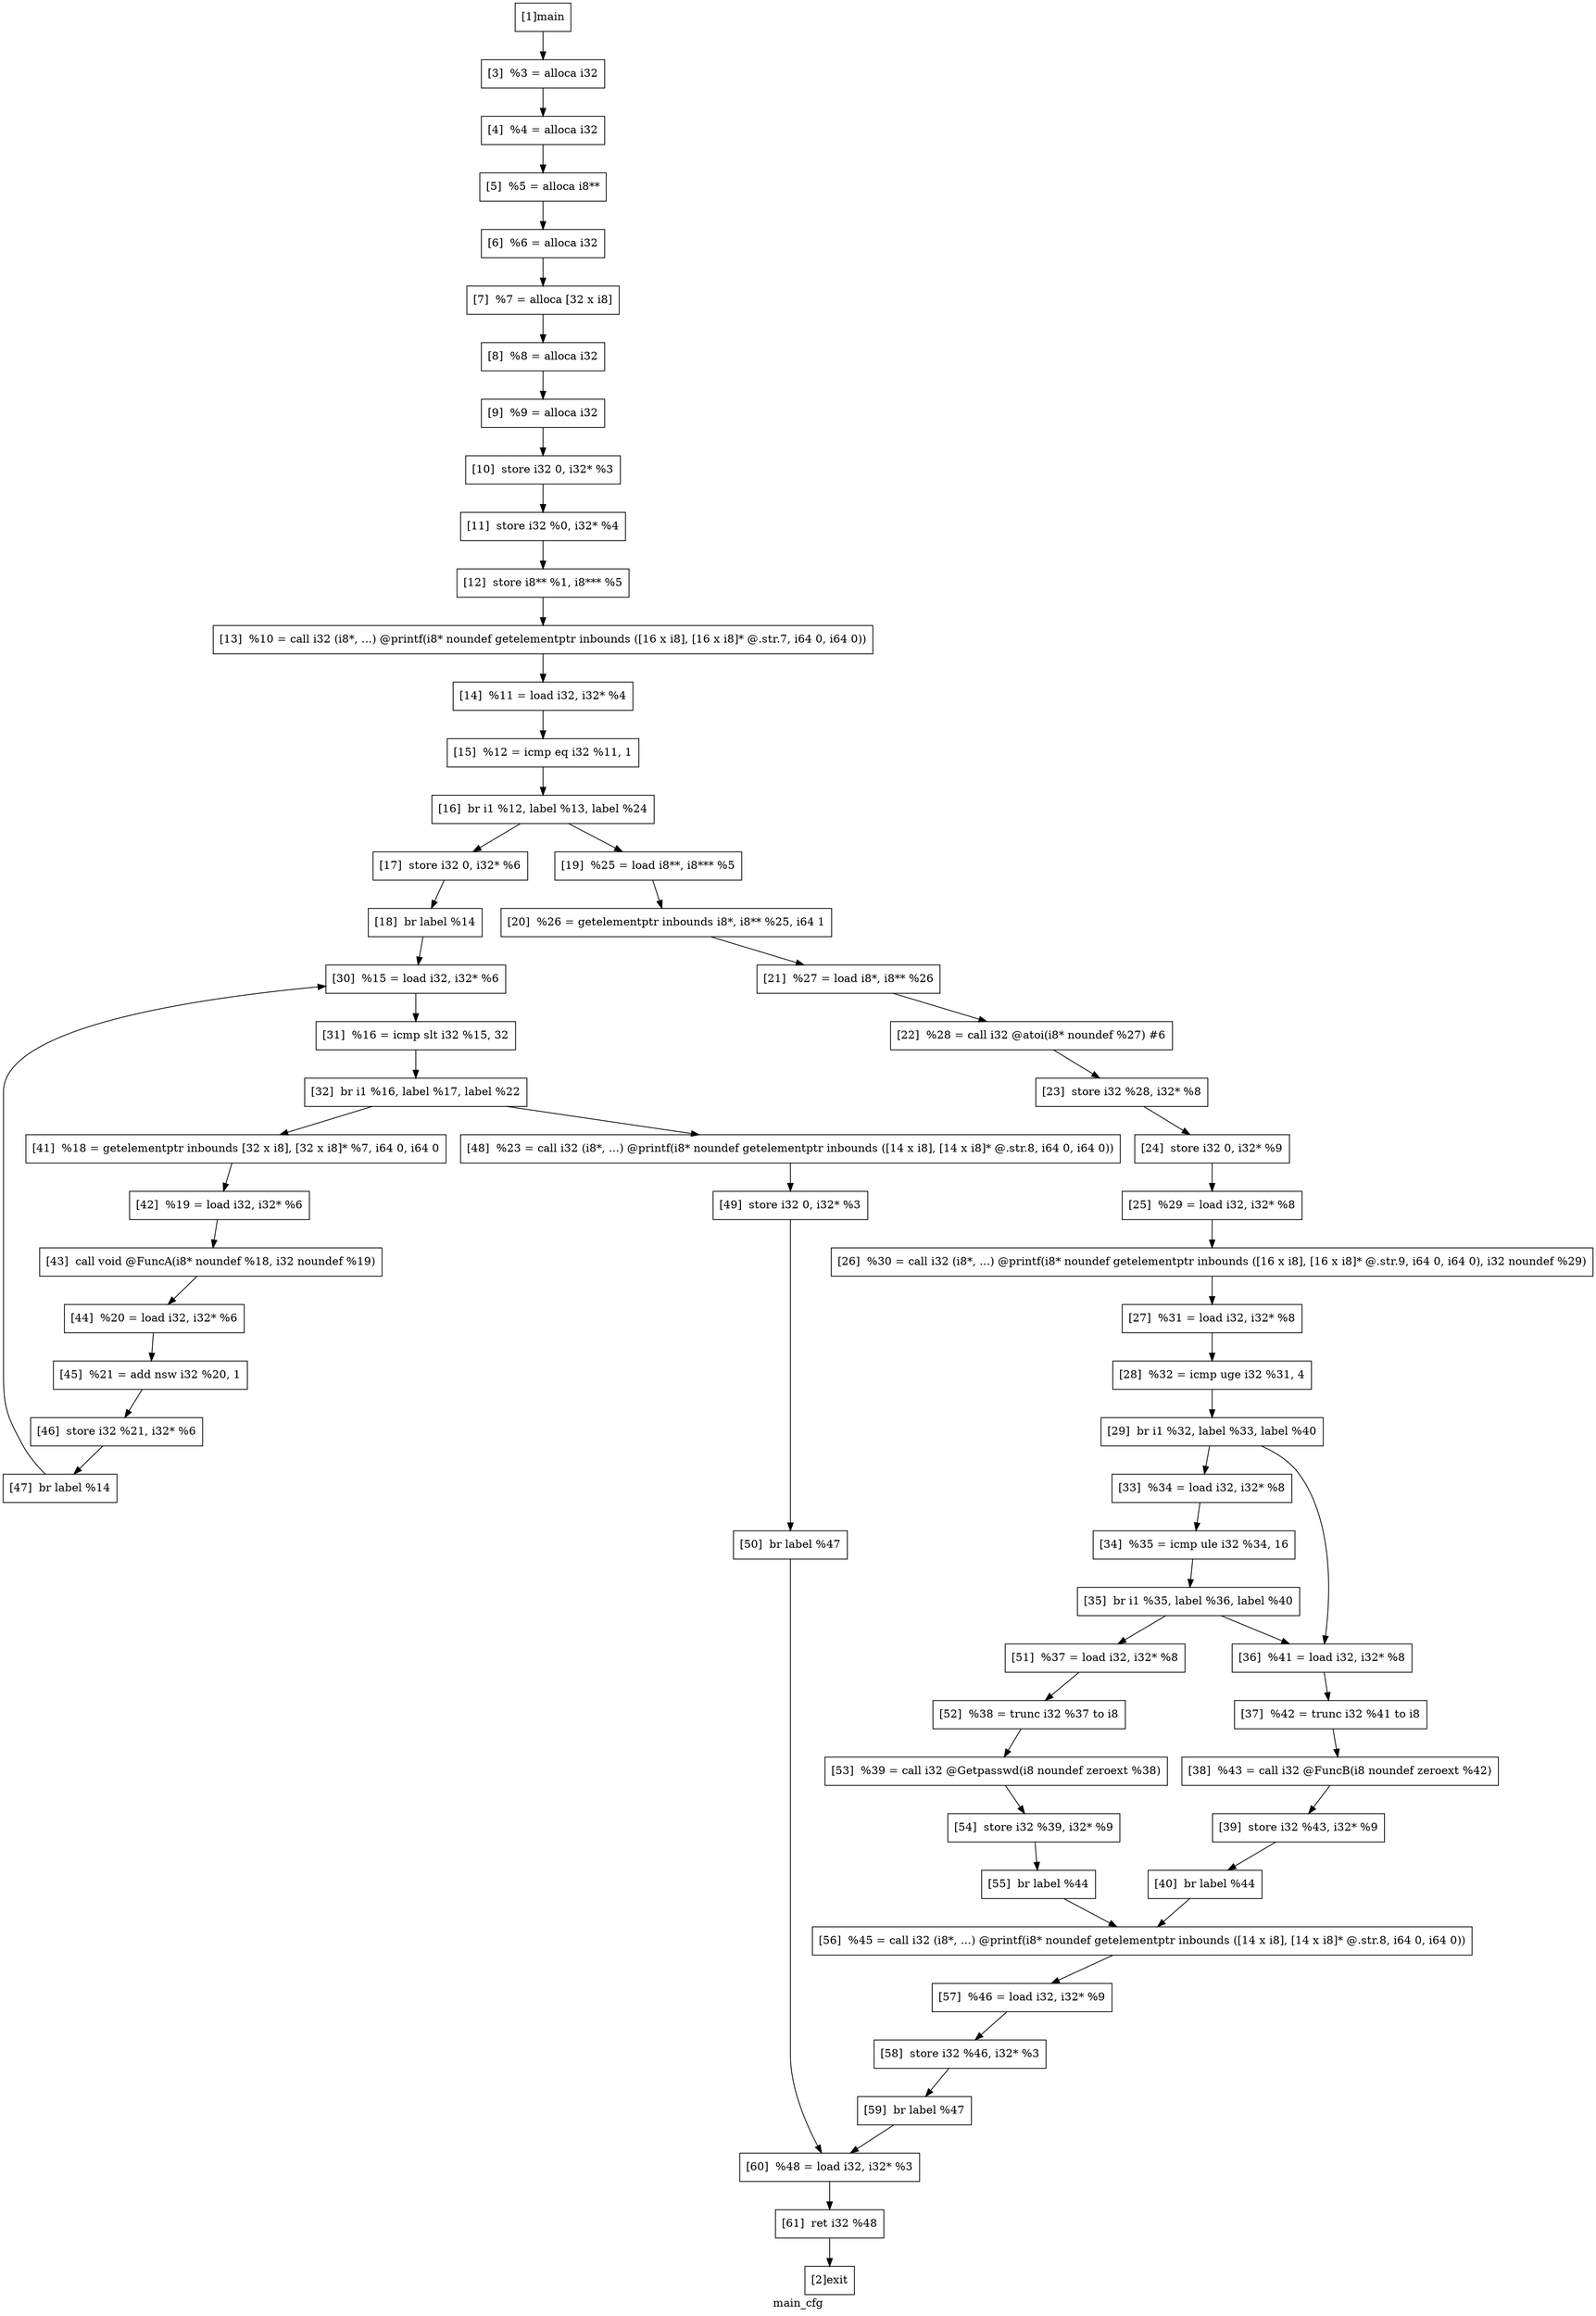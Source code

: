 digraph "main_cfg"{
	label="main_cfg";


	// Define the nodes
	N1 [shape=rectangle, color=black,label="[1]main"];
	N2 [shape=rectangle, color=black,label="[2]exit"];
	N3 [shape=rectangle, color=black,label="[3]  %3 = alloca i32"];
	N4 [shape=rectangle, color=black,label="[4]  %4 = alloca i32"];
	N5 [shape=rectangle, color=black,label="[5]  %5 = alloca i8**"];
	N6 [shape=rectangle, color=black,label="[6]  %6 = alloca i32"];
	N7 [shape=rectangle, color=black,label="[7]  %7 = alloca [32 x i8]"];
	N8 [shape=rectangle, color=black,label="[8]  %8 = alloca i32"];
	N9 [shape=rectangle, color=black,label="[9]  %9 = alloca i32"];
	N10 [shape=rectangle, color=black,label="[10]  store i32 0, i32* %3"];
	N11 [shape=rectangle, color=black,label="[11]  store i32 %0, i32* %4"];
	N12 [shape=rectangle, color=black,label="[12]  store i8** %1, i8*** %5"];
	N13 [shape=rectangle, color=black,label="[13]  %10 = call i32 (i8*, ...) @printf(i8* noundef getelementptr inbounds ([16 x i8], [16 x i8]* @.str.7, i64 0, i64 0))"];
	N14 [shape=rectangle, color=black,label="[14]  %11 = load i32, i32* %4"];
	N15 [shape=rectangle, color=black,label="[15]  %12 = icmp eq i32 %11, 1"];
	N16 [shape=rectangle, color=black,label="[16]  br i1 %12, label %13, label %24"];
	N17 [shape=rectangle, color=black,label="[17]  store i32 0, i32* %6"];
	N18 [shape=rectangle, color=black,label="[18]  br label %14"];
	N19 [shape=rectangle, color=black,label="[19]  %25 = load i8**, i8*** %5"];
	N20 [shape=rectangle, color=black,label="[20]  %26 = getelementptr inbounds i8*, i8** %25, i64 1"];
	N21 [shape=rectangle, color=black,label="[21]  %27 = load i8*, i8** %26"];
	N22 [shape=rectangle, color=black,label="[22]  %28 = call i32 @atoi(i8* noundef %27) #6"];
	N23 [shape=rectangle, color=black,label="[23]  store i32 %28, i32* %8"];
	N24 [shape=rectangle, color=black,label="[24]  store i32 0, i32* %9"];
	N25 [shape=rectangle, color=black,label="[25]  %29 = load i32, i32* %8"];
	N26 [shape=rectangle, color=black,label="[26]  %30 = call i32 (i8*, ...) @printf(i8* noundef getelementptr inbounds ([16 x i8], [16 x i8]* @.str.9, i64 0, i64 0), i32 noundef %29)"];
	N27 [shape=rectangle, color=black,label="[27]  %31 = load i32, i32* %8"];
	N28 [shape=rectangle, color=black,label="[28]  %32 = icmp uge i32 %31, 4"];
	N29 [shape=rectangle, color=black,label="[29]  br i1 %32, label %33, label %40"];
	N30 [shape=rectangle, color=black,label="[30]  %15 = load i32, i32* %6"];
	N31 [shape=rectangle, color=black,label="[31]  %16 = icmp slt i32 %15, 32"];
	N32 [shape=rectangle, color=black,label="[32]  br i1 %16, label %17, label %22"];
	N33 [shape=rectangle, color=black,label="[33]  %34 = load i32, i32* %8"];
	N34 [shape=rectangle, color=black,label="[34]  %35 = icmp ule i32 %34, 16"];
	N35 [shape=rectangle, color=black,label="[35]  br i1 %35, label %36, label %40"];
	N36 [shape=rectangle, color=black,label="[36]  %41 = load i32, i32* %8"];
	N37 [shape=rectangle, color=black,label="[37]  %42 = trunc i32 %41 to i8"];
	N38 [shape=rectangle, color=black,label="[38]  %43 = call i32 @FuncB(i8 noundef zeroext %42)"];
	N39 [shape=rectangle, color=black,label="[39]  store i32 %43, i32* %9"];
	N40 [shape=rectangle, color=black,label="[40]  br label %44"];
	N41 [shape=rectangle, color=black,label="[41]  %18 = getelementptr inbounds [32 x i8], [32 x i8]* %7, i64 0, i64 0"];
	N42 [shape=rectangle, color=black,label="[42]  %19 = load i32, i32* %6"];
	N43 [shape=rectangle, color=black,label="[43]  call void @FuncA(i8* noundef %18, i32 noundef %19)"];
	N44 [shape=rectangle, color=black,label="[44]  %20 = load i32, i32* %6"];
	N45 [shape=rectangle, color=black,label="[45]  %21 = add nsw i32 %20, 1"];
	N46 [shape=rectangle, color=black,label="[46]  store i32 %21, i32* %6"];
	N47 [shape=rectangle, color=black,label="[47]  br label %14"];
	N48 [shape=rectangle, color=black,label="[48]  %23 = call i32 (i8*, ...) @printf(i8* noundef getelementptr inbounds ([14 x i8], [14 x i8]* @.str.8, i64 0, i64 0))"];
	N49 [shape=rectangle, color=black,label="[49]  store i32 0, i32* %3"];
	N50 [shape=rectangle, color=black,label="[50]  br label %47"];
	N51 [shape=rectangle, color=black,label="[51]  %37 = load i32, i32* %8"];
	N52 [shape=rectangle, color=black,label="[52]  %38 = trunc i32 %37 to i8"];
	N53 [shape=rectangle, color=black,label="[53]  %39 = call i32 @Getpasswd(i8 noundef zeroext %38)"];
	N54 [shape=rectangle, color=black,label="[54]  store i32 %39, i32* %9"];
	N55 [shape=rectangle, color=black,label="[55]  br label %44"];
	N56 [shape=rectangle, color=black,label="[56]  %45 = call i32 (i8*, ...) @printf(i8* noundef getelementptr inbounds ([14 x i8], [14 x i8]* @.str.8, i64 0, i64 0))"];
	N57 [shape=rectangle, color=black,label="[57]  %46 = load i32, i32* %9"];
	N58 [shape=rectangle, color=black,label="[58]  store i32 %46, i32* %3"];
	N59 [shape=rectangle, color=black,label="[59]  br label %47"];
	N60 [shape=rectangle, color=black,label="[60]  %48 = load i32, i32* %3"];
	N61 [shape=rectangle, color=black,label="[61]  ret i32 %48"];


	// Define the edges
	N1 -> N3[color=black,label=""];
	N3 -> N4[color=black,label=""];
	N4 -> N5[color=black,label=""];
	N5 -> N6[color=black,label=""];
	N6 -> N7[color=black,label=""];
	N7 -> N8[color=black,label=""];
	N8 -> N9[color=black,label=""];
	N9 -> N10[color=black,label=""];
	N10 -> N11[color=black,label=""];
	N11 -> N12[color=black,label=""];
	N12 -> N13[color=black,label=""];
	N13 -> N14[color=black,label=""];
	N14 -> N15[color=black,label=""];
	N15 -> N16[color=black,label=""];
	N16 -> N17[color=black,label=""];
	N16 -> N19[color=black,label=""];
	N17 -> N18[color=black,label=""];
	N18 -> N30[color=black,label=""];
	N19 -> N20[color=black,label=""];
	N20 -> N21[color=black,label=""];
	N21 -> N22[color=black,label=""];
	N22 -> N23[color=black,label=""];
	N23 -> N24[color=black,label=""];
	N24 -> N25[color=black,label=""];
	N25 -> N26[color=black,label=""];
	N26 -> N27[color=black,label=""];
	N27 -> N28[color=black,label=""];
	N28 -> N29[color=black,label=""];
	N29 -> N33[color=black,label=""];
	N29 -> N36[color=black,label=""];
	N30 -> N31[color=black,label=""];
	N31 -> N32[color=black,label=""];
	N32 -> N41[color=black,label=""];
	N32 -> N48[color=black,label=""];
	N33 -> N34[color=black,label=""];
	N34 -> N35[color=black,label=""];
	N35 -> N36[color=black,label=""];
	N35 -> N51[color=black,label=""];
	N36 -> N37[color=black,label=""];
	N37 -> N38[color=black,label=""];
	N38 -> N39[color=black,label=""];
	N39 -> N40[color=black,label=""];
	N40 -> N56[color=black,label=""];
	N41 -> N42[color=black,label=""];
	N42 -> N43[color=black,label=""];
	N43 -> N44[color=black,label=""];
	N44 -> N45[color=black,label=""];
	N45 -> N46[color=black,label=""];
	N46 -> N47[color=black,label=""];
	N47 -> N30[color=black,label=""];
	N48 -> N49[color=black,label=""];
	N49 -> N50[color=black,label=""];
	N50 -> N60[color=black,label=""];
	N51 -> N52[color=black,label=""];
	N52 -> N53[color=black,label=""];
	N53 -> N54[color=black,label=""];
	N54 -> N55[color=black,label=""];
	N55 -> N56[color=black,label=""];
	N56 -> N57[color=black,label=""];
	N57 -> N58[color=black,label=""];
	N58 -> N59[color=black,label=""];
	N59 -> N60[color=black,label=""];
	N60 -> N61[color=black,label=""];
	N61 -> N2[color=black,label=""];
}

